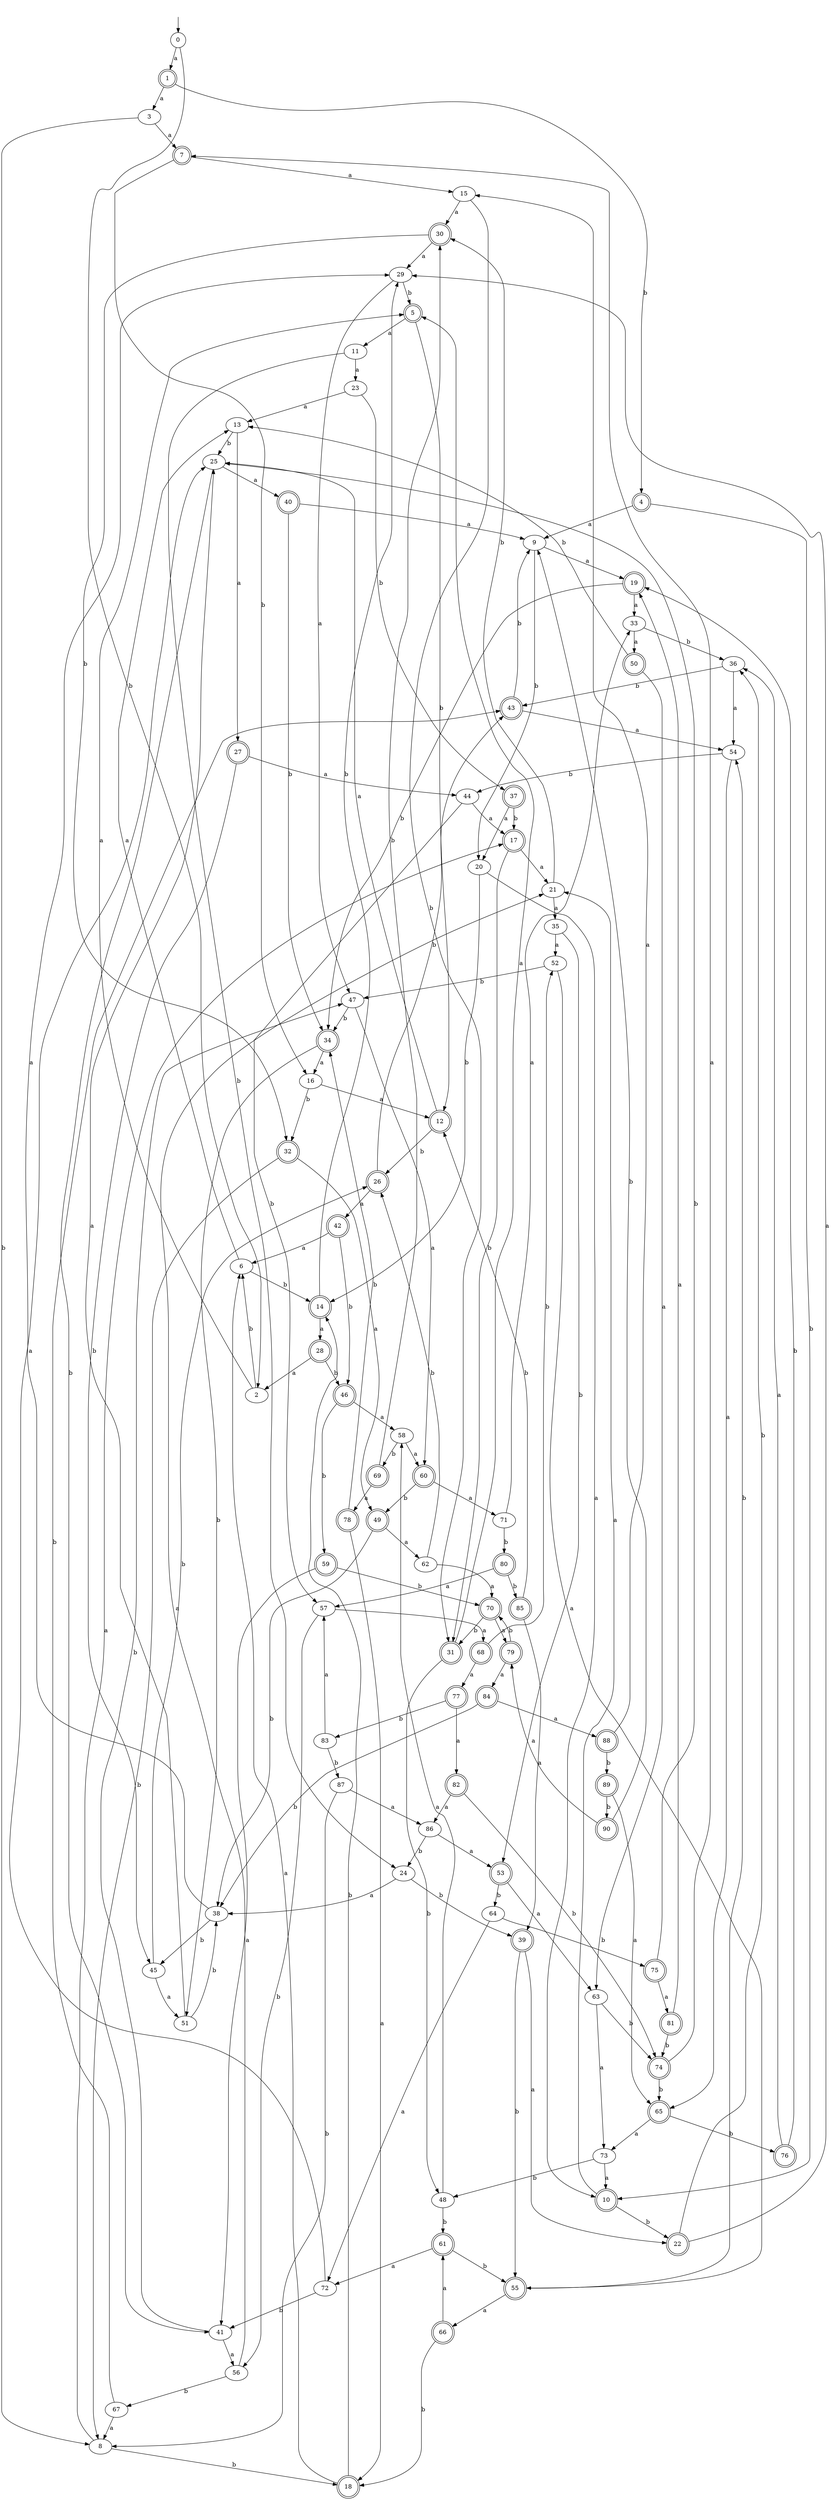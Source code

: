 digraph RandomDFA {
  __start0 [label="", shape=none];
  __start0 -> 0 [label=""];
  0 [shape=circle]
  0 -> 1 [label="a"]
  0 -> 2 [label="b"]
  1 [shape=doublecircle]
  1 -> 3 [label="a"]
  1 -> 4 [label="b"]
  2
  2 -> 5 [label="a"]
  2 -> 6 [label="b"]
  3
  3 -> 7 [label="a"]
  3 -> 8 [label="b"]
  4 [shape=doublecircle]
  4 -> 9 [label="a"]
  4 -> 10 [label="b"]
  5 [shape=doublecircle]
  5 -> 11 [label="a"]
  5 -> 12 [label="b"]
  6
  6 -> 13 [label="a"]
  6 -> 14 [label="b"]
  7 [shape=doublecircle]
  7 -> 15 [label="a"]
  7 -> 16 [label="b"]
  8
  8 -> 17 [label="a"]
  8 -> 18 [label="b"]
  9
  9 -> 19 [label="a"]
  9 -> 20 [label="b"]
  10 [shape=doublecircle]
  10 -> 21 [label="a"]
  10 -> 22 [label="b"]
  11
  11 -> 23 [label="a"]
  11 -> 24 [label="b"]
  12 [shape=doublecircle]
  12 -> 25 [label="a"]
  12 -> 26 [label="b"]
  13
  13 -> 27 [label="a"]
  13 -> 25 [label="b"]
  14 [shape=doublecircle]
  14 -> 28 [label="a"]
  14 -> 29 [label="b"]
  15
  15 -> 30 [label="a"]
  15 -> 31 [label="b"]
  16
  16 -> 12 [label="a"]
  16 -> 32 [label="b"]
  17 [shape=doublecircle]
  17 -> 21 [label="a"]
  17 -> 31 [label="b"]
  18 [shape=doublecircle]
  18 -> 6 [label="a"]
  18 -> 14 [label="b"]
  19 [shape=doublecircle]
  19 -> 33 [label="a"]
  19 -> 34 [label="b"]
  20
  20 -> 10 [label="a"]
  20 -> 14 [label="b"]
  21
  21 -> 35 [label="a"]
  21 -> 30 [label="b"]
  22 [shape=doublecircle]
  22 -> 29 [label="a"]
  22 -> 36 [label="b"]
  23
  23 -> 13 [label="a"]
  23 -> 37 [label="b"]
  24
  24 -> 38 [label="a"]
  24 -> 39 [label="b"]
  25
  25 -> 40 [label="a"]
  25 -> 41 [label="b"]
  26 [shape=doublecircle]
  26 -> 42 [label="a"]
  26 -> 43 [label="b"]
  27 [shape=doublecircle]
  27 -> 44 [label="a"]
  27 -> 45 [label="b"]
  28 [shape=doublecircle]
  28 -> 2 [label="a"]
  28 -> 46 [label="b"]
  29
  29 -> 47 [label="a"]
  29 -> 5 [label="b"]
  30 [shape=doublecircle]
  30 -> 29 [label="a"]
  30 -> 32 [label="b"]
  31 [shape=doublecircle]
  31 -> 5 [label="a"]
  31 -> 48 [label="b"]
  32 [shape=doublecircle]
  32 -> 49 [label="a"]
  32 -> 8 [label="b"]
  33
  33 -> 50 [label="a"]
  33 -> 36 [label="b"]
  34 [shape=doublecircle]
  34 -> 16 [label="a"]
  34 -> 51 [label="b"]
  35
  35 -> 52 [label="a"]
  35 -> 53 [label="b"]
  36
  36 -> 54 [label="a"]
  36 -> 43 [label="b"]
  37 [shape=doublecircle]
  37 -> 20 [label="a"]
  37 -> 17 [label="b"]
  38
  38 -> 29 [label="a"]
  38 -> 45 [label="b"]
  39 [shape=doublecircle]
  39 -> 22 [label="a"]
  39 -> 55 [label="b"]
  40 [shape=doublecircle]
  40 -> 9 [label="a"]
  40 -> 34 [label="b"]
  41
  41 -> 56 [label="a"]
  41 -> 47 [label="b"]
  42 [shape=doublecircle]
  42 -> 6 [label="a"]
  42 -> 46 [label="b"]
  43 [shape=doublecircle]
  43 -> 54 [label="a"]
  43 -> 9 [label="b"]
  44
  44 -> 17 [label="a"]
  44 -> 57 [label="b"]
  45
  45 -> 51 [label="a"]
  45 -> 26 [label="b"]
  46 [shape=doublecircle]
  46 -> 58 [label="a"]
  46 -> 59 [label="b"]
  47
  47 -> 60 [label="a"]
  47 -> 34 [label="b"]
  48
  48 -> 58 [label="a"]
  48 -> 61 [label="b"]
  49 [shape=doublecircle]
  49 -> 62 [label="a"]
  49 -> 38 [label="b"]
  50 [shape=doublecircle]
  50 -> 63 [label="a"]
  50 -> 13 [label="b"]
  51
  51 -> 25 [label="a"]
  51 -> 38 [label="b"]
  52
  52 -> 55 [label="a"]
  52 -> 47 [label="b"]
  53 [shape=doublecircle]
  53 -> 63 [label="a"]
  53 -> 64 [label="b"]
  54
  54 -> 65 [label="a"]
  54 -> 44 [label="b"]
  55 [shape=doublecircle]
  55 -> 66 [label="a"]
  55 -> 54 [label="b"]
  56
  56 -> 21 [label="a"]
  56 -> 67 [label="b"]
  57
  57 -> 68 [label="a"]
  57 -> 56 [label="b"]
  58
  58 -> 60 [label="a"]
  58 -> 69 [label="b"]
  59 [shape=doublecircle]
  59 -> 41 [label="a"]
  59 -> 70 [label="b"]
  60 [shape=doublecircle]
  60 -> 71 [label="a"]
  60 -> 49 [label="b"]
  61 [shape=doublecircle]
  61 -> 72 [label="a"]
  61 -> 55 [label="b"]
  62
  62 -> 70 [label="a"]
  62 -> 26 [label="b"]
  63
  63 -> 73 [label="a"]
  63 -> 74 [label="b"]
  64
  64 -> 72 [label="a"]
  64 -> 75 [label="b"]
  65 [shape=doublecircle]
  65 -> 73 [label="a"]
  65 -> 76 [label="b"]
  66 [shape=doublecircle]
  66 -> 61 [label="a"]
  66 -> 18 [label="b"]
  67
  67 -> 8 [label="a"]
  67 -> 43 [label="b"]
  68 [shape=doublecircle]
  68 -> 77 [label="a"]
  68 -> 52 [label="b"]
  69 [shape=doublecircle]
  69 -> 78 [label="a"]
  69 -> 30 [label="b"]
  70 [shape=doublecircle]
  70 -> 79 [label="a"]
  70 -> 31 [label="b"]
  71
  71 -> 33 [label="a"]
  71 -> 80 [label="b"]
  72
  72 -> 25 [label="a"]
  72 -> 41 [label="b"]
  73
  73 -> 10 [label="a"]
  73 -> 48 [label="b"]
  74 [shape=doublecircle]
  74 -> 7 [label="a"]
  74 -> 65 [label="b"]
  75 [shape=doublecircle]
  75 -> 81 [label="a"]
  75 -> 25 [label="b"]
  76 [shape=doublecircle]
  76 -> 36 [label="a"]
  76 -> 19 [label="b"]
  77 [shape=doublecircle]
  77 -> 82 [label="a"]
  77 -> 83 [label="b"]
  78 [shape=doublecircle]
  78 -> 18 [label="a"]
  78 -> 34 [label="b"]
  79 [shape=doublecircle]
  79 -> 84 [label="a"]
  79 -> 70 [label="b"]
  80 [shape=doublecircle]
  80 -> 57 [label="a"]
  80 -> 85 [label="b"]
  81 [shape=doublecircle]
  81 -> 19 [label="a"]
  81 -> 74 [label="b"]
  82 [shape=doublecircle]
  82 -> 86 [label="a"]
  82 -> 74 [label="b"]
  83
  83 -> 57 [label="a"]
  83 -> 87 [label="b"]
  84 [shape=doublecircle]
  84 -> 88 [label="a"]
  84 -> 38 [label="b"]
  85 [shape=doublecircle]
  85 -> 39 [label="a"]
  85 -> 12 [label="b"]
  86
  86 -> 53 [label="a"]
  86 -> 24 [label="b"]
  87
  87 -> 86 [label="a"]
  87 -> 8 [label="b"]
  88 [shape=doublecircle]
  88 -> 15 [label="a"]
  88 -> 89 [label="b"]
  89 [shape=doublecircle]
  89 -> 65 [label="a"]
  89 -> 90 [label="b"]
  90 [shape=doublecircle]
  90 -> 79 [label="a"]
  90 -> 9 [label="b"]
}
